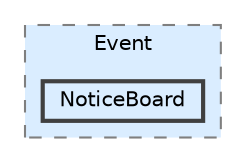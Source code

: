 digraph "Q:/IdleWave/Projet/Assets/Scripts/RogueGenesia/Survival/Event/NoticeBoard"
{
 // LATEX_PDF_SIZE
  bgcolor="transparent";
  edge [fontname=Helvetica,fontsize=10,labelfontname=Helvetica,labelfontsize=10];
  node [fontname=Helvetica,fontsize=10,shape=box,height=0.2,width=0.4];
  compound=true
  subgraph clusterdir_4d1fc50a78b772daaae6b7fbd80eabcc {
    graph [ bgcolor="#daedff", pencolor="grey50", label="Event", fontname=Helvetica,fontsize=10 style="filled,dashed", URL="dir_4d1fc50a78b772daaae6b7fbd80eabcc.html",tooltip=""]
  dir_3a41351d87585f9644a3fb1aff7128b7 [label="NoticeBoard", fillcolor="#daedff", color="grey25", style="filled,bold", URL="dir_3a41351d87585f9644a3fb1aff7128b7.html",tooltip=""];
  }
}
